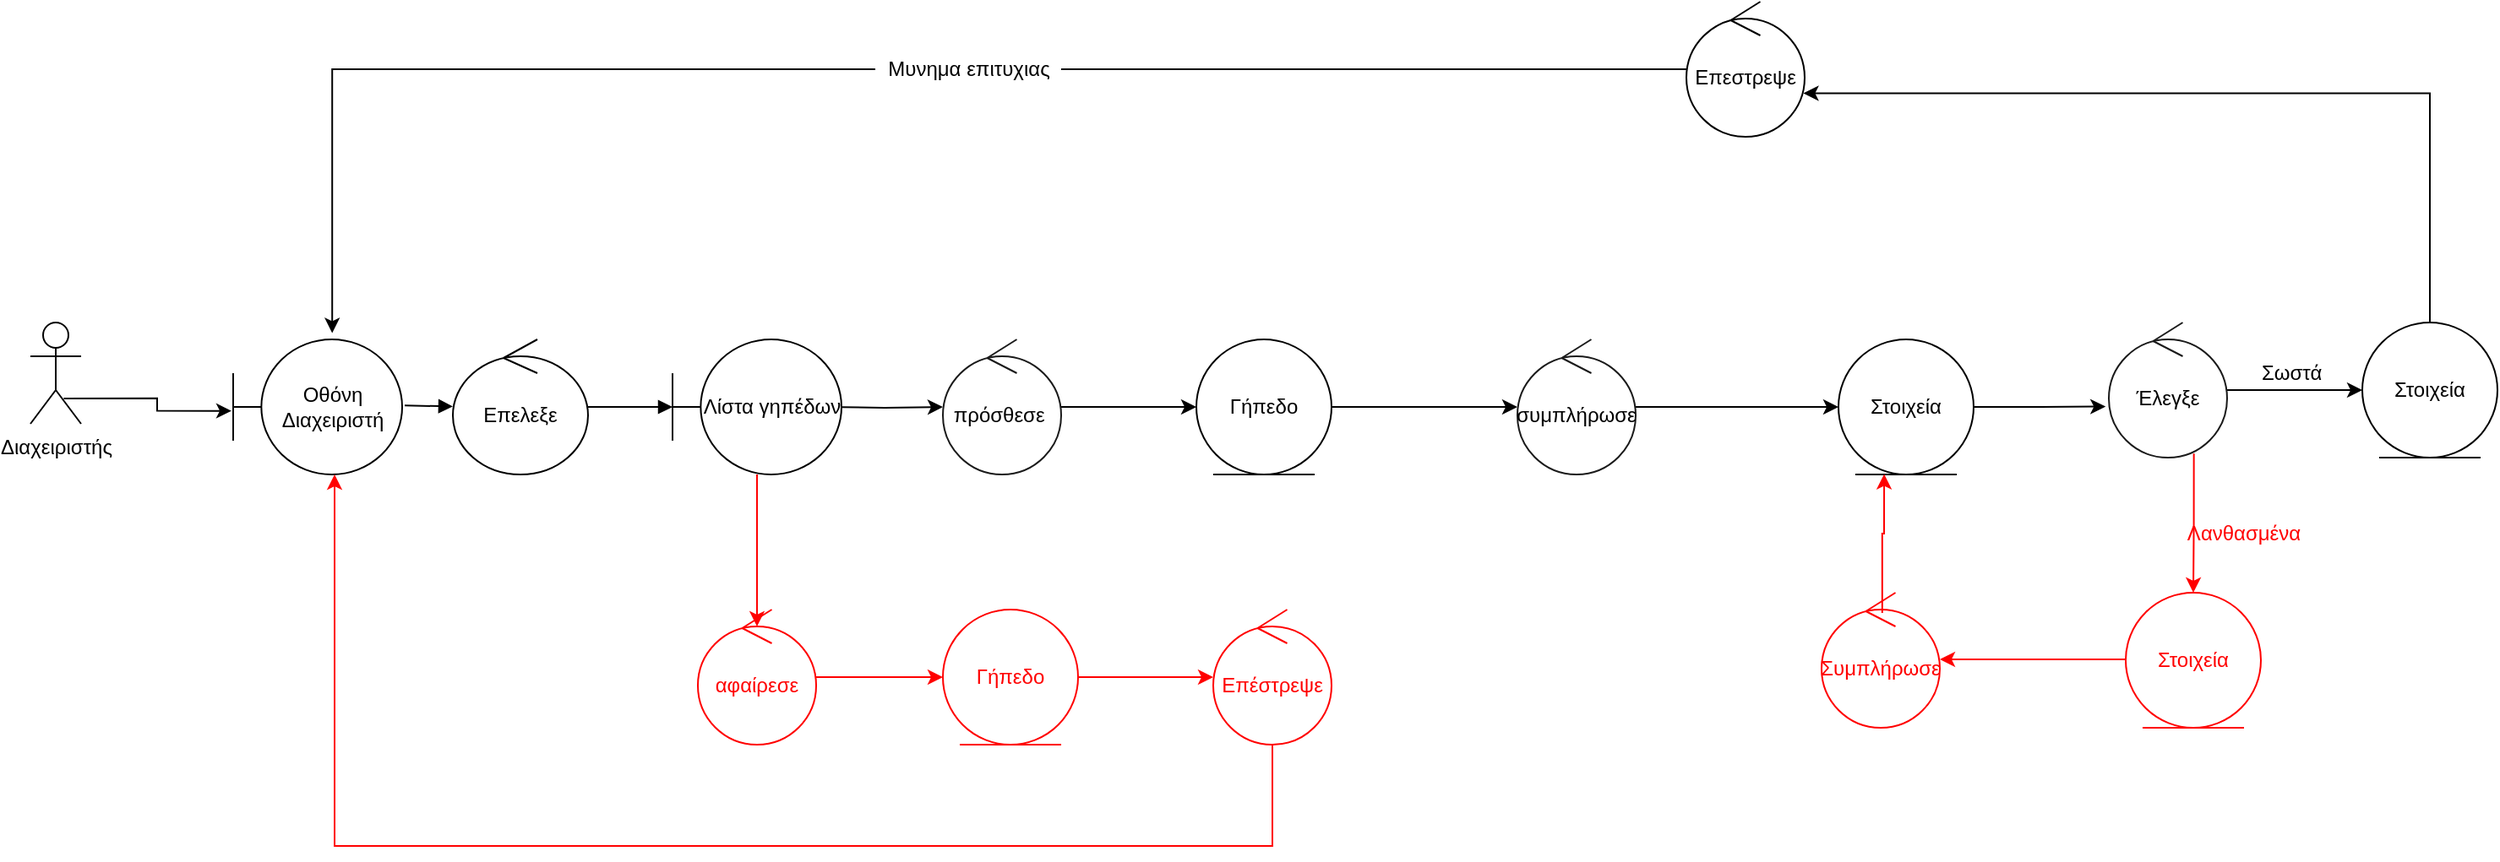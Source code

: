 <mxfile version="18.1.1" type="device"><diagram id="C5RBs43oDa-KdzZeNtuy" name="Page-1"><mxGraphModel dx="3289" dy="2035" grid="1" gridSize="10" guides="1" tooltips="1" connect="1" arrows="1" fold="1" page="1" pageScale="1" pageWidth="827" pageHeight="1169" math="0" shadow="0"><root><mxCell id="WIyWlLk6GJQsqaUBKTNV-0"/><mxCell id="WIyWlLk6GJQsqaUBKTNV-1" parent="WIyWlLk6GJQsqaUBKTNV-0"/><mxCell id="LvHYij2wICtojyqhHd15-0" value="Διαχειριστής" style="shape=umlActor;verticalLabelPosition=bottom;verticalAlign=top;html=1;" parent="WIyWlLk6GJQsqaUBKTNV-1" vertex="1"><mxGeometry x="-1620" y="-810" width="30" height="60" as="geometry"/></mxCell><mxCell id="LvHYij2wICtojyqhHd15-2" style="edgeStyle=orthogonalEdgeStyle;rounded=0;orthogonalLoop=1;jettySize=auto;html=1;exitX=0.658;exitY=0.749;exitDx=0;exitDy=0;exitPerimeter=0;entryX=-0.01;entryY=0.529;entryDx=0;entryDy=0;entryPerimeter=0;" parent="WIyWlLk6GJQsqaUBKTNV-1" source="LvHYij2wICtojyqhHd15-0" target="LvHYij2wICtojyqhHd15-6" edge="1"><mxGeometry relative="1" as="geometry"><mxPoint x="-1190" y="-720" as="targetPoint"/><mxPoint x="-1560" y="-757.55" as="sourcePoint"/></mxGeometry></mxCell><mxCell id="LvHYij2wICtojyqhHd15-6" value="Οθόνη Διαχειριστή" style="shape=umlBoundary;whiteSpace=wrap;html=1;" parent="WIyWlLk6GJQsqaUBKTNV-1" vertex="1"><mxGeometry x="-1500" y="-800" width="100" height="80" as="geometry"/></mxCell><mxCell id="LvHYij2wICtojyqhHd15-7" value="" style="html=1;verticalAlign=bottom;endArrow=block;rounded=0;exitX=1.015;exitY=0.489;exitDx=0;exitDy=0;exitPerimeter=0;" parent="WIyWlLk6GJQsqaUBKTNV-1" source="LvHYij2wICtojyqhHd15-6" target="LvHYij2wICtojyqhHd15-8" edge="1"><mxGeometry x="0.009" y="2" width="80" relative="1" as="geometry"><mxPoint x="-850.0" y="-754.091" as="sourcePoint"/><mxPoint x="-850" y="-740" as="targetPoint"/><Array as="points"/><mxPoint as="offset"/></mxGeometry></mxCell><mxCell id="LvHYij2wICtojyqhHd15-8" value="Επελεξε" style="ellipse;shape=umlControl;whiteSpace=wrap;html=1;" parent="WIyWlLk6GJQsqaUBKTNV-1" vertex="1"><mxGeometry x="-1370" y="-800" width="80" height="80" as="geometry"/></mxCell><mxCell id="LvHYij2wICtojyqhHd15-9" value="" style="html=1;verticalAlign=bottom;endArrow=block;rounded=0;" parent="WIyWlLk6GJQsqaUBKTNV-1" edge="1"><mxGeometry x="0.062" y="-3" width="80" relative="1" as="geometry"><mxPoint x="-1290" y="-760" as="sourcePoint"/><mxPoint x="-1240" y="-760" as="targetPoint"/><mxPoint as="offset"/></mxGeometry></mxCell><mxCell id="iSZKGJnzz-VTN7hltmm5-17" style="edgeStyle=orthogonalEdgeStyle;rounded=0;orthogonalLoop=1;jettySize=auto;html=1;entryX=0.586;entryY=-0.047;entryDx=0;entryDy=0;entryPerimeter=0;startArrow=none;" parent="WIyWlLk6GJQsqaUBKTNV-1" source="iSZKGJnzz-VTN7hltmm5-18" target="LvHYij2wICtojyqhHd15-6" edge="1"><mxGeometry relative="1" as="geometry"/></mxCell><mxCell id="iSZKGJnzz-VTN7hltmm5-15" value="Επεστρεψε" style="ellipse;shape=umlControl;whiteSpace=wrap;html=1;" parent="WIyWlLk6GJQsqaUBKTNV-1" vertex="1"><mxGeometry x="-640" y="-1000" width="70" height="80" as="geometry"/></mxCell><mxCell id="iSZKGJnzz-VTN7hltmm5-18" value="Μυνημα επιτυχιας" style="text;html=1;align=center;verticalAlign=middle;resizable=0;points=[];autosize=1;strokeColor=none;fillColor=none;" parent="WIyWlLk6GJQsqaUBKTNV-1" vertex="1"><mxGeometry x="-1120" y="-970" width="110" height="20" as="geometry"/></mxCell><mxCell id="iSZKGJnzz-VTN7hltmm5-28" value="" style="edgeStyle=orthogonalEdgeStyle;rounded=0;orthogonalLoop=1;jettySize=auto;html=1;endArrow=none;" parent="WIyWlLk6GJQsqaUBKTNV-1" source="iSZKGJnzz-VTN7hltmm5-15" target="iSZKGJnzz-VTN7hltmm5-18" edge="1"><mxGeometry relative="1" as="geometry"><mxPoint x="-640" y="-960" as="sourcePoint"/><mxPoint x="-1441.4" y="-803.76" as="targetPoint"/><Array as="points"><mxPoint x="-870" y="-960"/><mxPoint x="-870" y="-960"/></Array></mxGeometry></mxCell><mxCell id="sw4P78xosu012eXcb4I8-7" value="" style="edgeStyle=orthogonalEdgeStyle;rounded=0;orthogonalLoop=1;jettySize=auto;html=1;entryX=0;entryY=0.5;entryDx=0;entryDy=0;" edge="1" parent="WIyWlLk6GJQsqaUBKTNV-1" source="iSZKGJnzz-VTN7hltmm5-31" target="sw4P78xosu012eXcb4I8-20"><mxGeometry relative="1" as="geometry"><mxPoint x="-940" y="-760" as="targetPoint"/></mxGeometry></mxCell><mxCell id="iSZKGJnzz-VTN7hltmm5-31" value="&lt;font color=&quot;#000000&quot;&gt;πρόσθεσε&amp;nbsp;&lt;/font&gt;" style="ellipse;shape=umlControl;whiteSpace=wrap;html=1;fontColor=#FF0000;strokeColor=#1A1A1A;" parent="WIyWlLk6GJQsqaUBKTNV-1" vertex="1"><mxGeometry x="-1080" y="-800" width="70" height="80" as="geometry"/></mxCell><mxCell id="sw4P78xosu012eXcb4I8-5" style="edgeStyle=orthogonalEdgeStyle;rounded=0;orthogonalLoop=1;jettySize=auto;html=1;" edge="1" parent="WIyWlLk6GJQsqaUBKTNV-1" target="iSZKGJnzz-VTN7hltmm5-31"><mxGeometry relative="1" as="geometry"><mxPoint x="-1150" y="-760" as="sourcePoint"/></mxGeometry></mxCell><mxCell id="sw4P78xosu012eXcb4I8-8" value="Λίστα γηπέδων" style="shape=umlBoundary;whiteSpace=wrap;html=1;" vertex="1" parent="WIyWlLk6GJQsqaUBKTNV-1"><mxGeometry x="-1240" y="-800" width="100" height="80" as="geometry"/></mxCell><mxCell id="sw4P78xosu012eXcb4I8-11" style="edgeStyle=orthogonalEdgeStyle;rounded=0;orthogonalLoop=1;jettySize=auto;html=1;fontColor=#000000;exitX=1;exitY=0.5;exitDx=0;exitDy=0;" edge="1" parent="WIyWlLk6GJQsqaUBKTNV-1" source="sw4P78xosu012eXcb4I8-20" target="sw4P78xosu012eXcb4I8-10"><mxGeometry relative="1" as="geometry"><mxPoint x="-840" y="-760" as="sourcePoint"/></mxGeometry></mxCell><mxCell id="sw4P78xosu012eXcb4I8-13" style="edgeStyle=orthogonalEdgeStyle;rounded=0;orthogonalLoop=1;jettySize=auto;html=1;fontColor=#000000;" edge="1" parent="WIyWlLk6GJQsqaUBKTNV-1" source="sw4P78xosu012eXcb4I8-10" target="sw4P78xosu012eXcb4I8-12"><mxGeometry relative="1" as="geometry"/></mxCell><mxCell id="sw4P78xosu012eXcb4I8-10" value="&lt;font color=&quot;#000000&quot;&gt;συμπλήρωσε&lt;/font&gt;" style="ellipse;shape=umlControl;whiteSpace=wrap;html=1;fontColor=#FF0000;strokeColor=#1A1A1A;" vertex="1" parent="WIyWlLk6GJQsqaUBKTNV-1"><mxGeometry x="-740" y="-800" width="70" height="80" as="geometry"/></mxCell><mxCell id="sw4P78xosu012eXcb4I8-15" style="edgeStyle=orthogonalEdgeStyle;rounded=0;orthogonalLoop=1;jettySize=auto;html=1;entryX=-0.027;entryY=0.622;entryDx=0;entryDy=0;entryPerimeter=0;fontColor=#000000;" edge="1" parent="WIyWlLk6GJQsqaUBKTNV-1" source="sw4P78xosu012eXcb4I8-12" target="sw4P78xosu012eXcb4I8-14"><mxGeometry relative="1" as="geometry"/></mxCell><mxCell id="sw4P78xosu012eXcb4I8-12" value="Στοιχεία" style="ellipse;shape=umlEntity;whiteSpace=wrap;html=1;fontColor=#000000;" vertex="1" parent="WIyWlLk6GJQsqaUBKTNV-1"><mxGeometry x="-550" y="-800" width="80" height="80" as="geometry"/></mxCell><mxCell id="sw4P78xosu012eXcb4I8-18" style="edgeStyle=orthogonalEdgeStyle;rounded=0;orthogonalLoop=1;jettySize=auto;html=1;entryX=0;entryY=0.5;entryDx=0;entryDy=0;fontColor=#000000;" edge="1" parent="WIyWlLk6GJQsqaUBKTNV-1" source="sw4P78xosu012eXcb4I8-14" target="sw4P78xosu012eXcb4I8-17"><mxGeometry relative="1" as="geometry"/></mxCell><mxCell id="sw4P78xosu012eXcb4I8-14" value="&lt;font color=&quot;#000000&quot;&gt;Έλεγξε&lt;/font&gt;" style="ellipse;shape=umlControl;whiteSpace=wrap;html=1;fontColor=#FF0000;strokeColor=#1A1A1A;" vertex="1" parent="WIyWlLk6GJQsqaUBKTNV-1"><mxGeometry x="-390" y="-810" width="70" height="80" as="geometry"/></mxCell><mxCell id="sw4P78xosu012eXcb4I8-19" style="edgeStyle=orthogonalEdgeStyle;rounded=0;orthogonalLoop=1;jettySize=auto;html=1;entryX=0.989;entryY=0.678;entryDx=0;entryDy=0;entryPerimeter=0;fontColor=#000000;" edge="1" parent="WIyWlLk6GJQsqaUBKTNV-1" source="sw4P78xosu012eXcb4I8-17" target="iSZKGJnzz-VTN7hltmm5-15"><mxGeometry relative="1" as="geometry"><Array as="points"><mxPoint x="-200" y="-946"/></Array></mxGeometry></mxCell><mxCell id="sw4P78xosu012eXcb4I8-17" value="Στοιχεία" style="ellipse;shape=umlEntity;whiteSpace=wrap;html=1;fontColor=#000000;" vertex="1" parent="WIyWlLk6GJQsqaUBKTNV-1"><mxGeometry x="-240" y="-810" width="80" height="80" as="geometry"/></mxCell><mxCell id="sw4P78xosu012eXcb4I8-20" value="Γήπεδο" style="ellipse;shape=umlEntity;whiteSpace=wrap;html=1;fontColor=#000000;" vertex="1" parent="WIyWlLk6GJQsqaUBKTNV-1"><mxGeometry x="-930" y="-800" width="80" height="80" as="geometry"/></mxCell><mxCell id="sw4P78xosu012eXcb4I8-22" value="Συμπλήρωσε" style="ellipse;shape=umlControl;whiteSpace=wrap;html=1;strokeColor=#FF0000;fontColor=#FF0000;" vertex="1" parent="WIyWlLk6GJQsqaUBKTNV-1"><mxGeometry x="-560" y="-650" width="70" height="80" as="geometry"/></mxCell><mxCell id="sw4P78xosu012eXcb4I8-25" value="Σωστά&amp;nbsp;" style="text;html=1;strokeColor=none;fillColor=none;align=center;verticalAlign=middle;whiteSpace=wrap;rounded=0;fontColor=#000000;" vertex="1" parent="WIyWlLk6GJQsqaUBKTNV-1"><mxGeometry x="-310" y="-795" width="60" height="30" as="geometry"/></mxCell><mxCell id="sw4P78xosu012eXcb4I8-26" value="Λανθασμένα" style="text;html=1;strokeColor=none;fillColor=none;align=center;verticalAlign=middle;whiteSpace=wrap;rounded=0;fontColor=#FF0000;" vertex="1" parent="WIyWlLk6GJQsqaUBKTNV-1"><mxGeometry x="-340" y="-700" width="60" height="30" as="geometry"/></mxCell><mxCell id="sw4P78xosu012eXcb4I8-28" style="edgeStyle=orthogonalEdgeStyle;rounded=0;orthogonalLoop=1;jettySize=auto;html=1;fontColor=#FF0000;strokeColor=#FF0000;" edge="1" parent="WIyWlLk6GJQsqaUBKTNV-1"><mxGeometry relative="1" as="geometry"><mxPoint x="-490" y="-610.5" as="targetPoint"/><mxPoint x="-380" y="-610.5" as="sourcePoint"/></mxGeometry></mxCell><mxCell id="sw4P78xosu012eXcb4I8-27" value="Στοιχεία" style="ellipse;shape=umlEntity;whiteSpace=wrap;html=1;fontColor=#FF0000;strokeColor=#FF0000;" vertex="1" parent="WIyWlLk6GJQsqaUBKTNV-1"><mxGeometry x="-380" y="-650" width="80" height="80" as="geometry"/></mxCell><mxCell id="sw4P78xosu012eXcb4I8-33" value="" style="edgeStyle=orthogonalEdgeStyle;rounded=0;orthogonalLoop=1;jettySize=auto;html=1;entryX=0.5;entryY=0;entryDx=0;entryDy=0;exitX=0.719;exitY=0.97;exitDx=0;exitDy=0;exitPerimeter=0;strokeColor=#FF0000;" edge="1" parent="WIyWlLk6GJQsqaUBKTNV-1" source="sw4P78xosu012eXcb4I8-14" target="sw4P78xosu012eXcb4I8-27"><mxGeometry relative="1" as="geometry"><mxPoint x="-413" y="-650" as="sourcePoint"/><mxPoint x="-333" y="-650" as="targetPoint"/></mxGeometry></mxCell><mxCell id="sw4P78xosu012eXcb4I8-35" style="edgeStyle=orthogonalEdgeStyle;rounded=0;orthogonalLoop=1;jettySize=auto;html=1;fontColor=#FF0000;strokeColor=#FF0000;entryX=0.338;entryY=0.997;entryDx=0;entryDy=0;entryPerimeter=0;exitX=0.513;exitY=0.15;exitDx=0;exitDy=0;exitPerimeter=0;" edge="1" parent="WIyWlLk6GJQsqaUBKTNV-1" source="sw4P78xosu012eXcb4I8-22" target="sw4P78xosu012eXcb4I8-12"><mxGeometry relative="1" as="geometry"><mxPoint x="-540" y="-670" as="targetPoint"/><mxPoint x="-430" y="-670" as="sourcePoint"/></mxGeometry></mxCell><mxCell id="sw4P78xosu012eXcb4I8-38" style="edgeStyle=orthogonalEdgeStyle;rounded=0;orthogonalLoop=1;jettySize=auto;html=1;fontColor=#FF0000;strokeColor=#FF0000;" edge="1" parent="WIyWlLk6GJQsqaUBKTNV-1" source="sw4P78xosu012eXcb4I8-8"><mxGeometry relative="1" as="geometry"><mxPoint x="-1190" y="-630" as="targetPoint"/><mxPoint x="-1040" y="-660" as="sourcePoint"/></mxGeometry></mxCell><mxCell id="sw4P78xosu012eXcb4I8-40" style="edgeStyle=orthogonalEdgeStyle;rounded=0;orthogonalLoop=1;jettySize=auto;html=1;fontColor=#FF0000;strokeColor=#FF0000;" edge="1" parent="WIyWlLk6GJQsqaUBKTNV-1" source="sw4P78xosu012eXcb4I8-39"><mxGeometry relative="1" as="geometry"><mxPoint x="-1080" y="-600" as="targetPoint"/></mxGeometry></mxCell><mxCell id="sw4P78xosu012eXcb4I8-39" value="αφαίρεσε" style="ellipse;shape=umlControl;whiteSpace=wrap;html=1;fontColor=#FF0000;strokeColor=#FF0000;" vertex="1" parent="WIyWlLk6GJQsqaUBKTNV-1"><mxGeometry x="-1225" y="-640" width="70" height="80" as="geometry"/></mxCell><mxCell id="sw4P78xosu012eXcb4I8-43" value="" style="edgeStyle=orthogonalEdgeStyle;rounded=0;orthogonalLoop=1;jettySize=auto;html=1;fontColor=#FF0000;strokeColor=#FF0000;" edge="1" parent="WIyWlLk6GJQsqaUBKTNV-1" source="sw4P78xosu012eXcb4I8-41" target="sw4P78xosu012eXcb4I8-42"><mxGeometry relative="1" as="geometry"/></mxCell><mxCell id="sw4P78xosu012eXcb4I8-41" value="Γήπεδο" style="ellipse;shape=umlEntity;whiteSpace=wrap;html=1;fontColor=#FF0000;strokeColor=#FF0000;" vertex="1" parent="WIyWlLk6GJQsqaUBKTNV-1"><mxGeometry x="-1080" y="-640" width="80" height="80" as="geometry"/></mxCell><mxCell id="sw4P78xosu012eXcb4I8-44" style="edgeStyle=orthogonalEdgeStyle;rounded=0;orthogonalLoop=1;jettySize=auto;html=1;entryX=0.6;entryY=1;entryDx=0;entryDy=0;entryPerimeter=0;fontColor=#FF0000;strokeColor=#FF0000;" edge="1" parent="WIyWlLk6GJQsqaUBKTNV-1" source="sw4P78xosu012eXcb4I8-42" target="LvHYij2wICtojyqhHd15-6"><mxGeometry relative="1" as="geometry"><Array as="points"><mxPoint x="-885" y="-500"/><mxPoint x="-1440" y="-500"/></Array></mxGeometry></mxCell><mxCell id="sw4P78xosu012eXcb4I8-42" value="Επέστρεψε" style="ellipse;shape=umlControl;whiteSpace=wrap;html=1;strokeColor=#FF0000;fontColor=#FF0000;" vertex="1" parent="WIyWlLk6GJQsqaUBKTNV-1"><mxGeometry x="-920" y="-640" width="70" height="80" as="geometry"/></mxCell></root></mxGraphModel></diagram></mxfile>